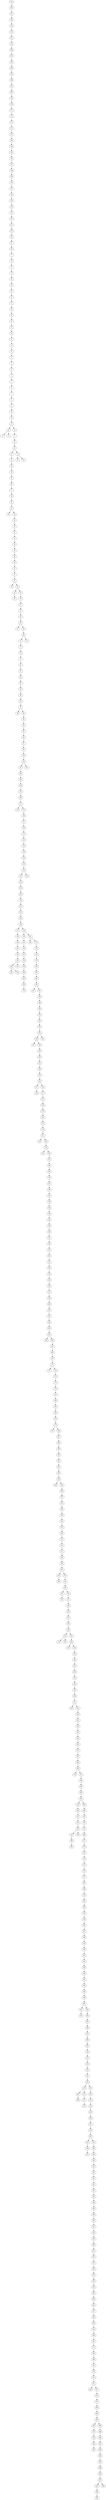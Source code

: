 digraph {
	0 [label = 0]
	1 [label = 1]
	2 [label = 2]
	3 [label = 3]
	4 [label = 4]
	5 [label = 5]
	6 [label = 6]
	7 [label = 7]
	8 [label = 8]
	9 [label = 9]
	10 [label = 10]
	11 [label = 11]
	12 [label = 12]
	13 [label = 13]
	14 [label = 14]
	15 [label = 15]
	16 [label = 16]
	17 [label = 17]
	18 [label = 18]
	19 [label = 19]
	20 [label = 20]
	21 [label = 21]
	22 [label = 22]
	23 [label = 23]
	24 [label = 24]
	25 [label = 25]
	26 [label = 26]
	27 [label = 27]
	28 [label = 28]
	29 [label = 29]
	30 [label = 30]
	31 [label = 31]
	32 [label = 32]
	33 [label = 33]
	34 [label = 34]
	35 [label = 35]
	36 [label = 36]
	37 [label = 37]
	38 [label = 38]
	39 [label = 39]
	40 [label = 40]
	41 [label = 41]
	42 [label = 42]
	43 [label = 43]
	44 [label = 44]
	45 [label = 45]
	46 [label = 46]
	47 [label = 47]
	48 [label = 48]
	49 [label = 49]
	50 [label = 50]
	51 [label = 51]
	52 [label = 52]
	53 [label = 53]
	54 [label = 54]
	55 [label = 55]
	56 [label = 56]
	57 [label = 57]
	58 [label = 58]
	59 [label = 59]
	60 [label = 60]
	61 [label = 61]
	62 [label = 62]
	63 [label = 63]
	64 [label = 64]
	65 [label = 65]
	66 [label = 66]
	67 [label = 67]
	68 [label = 68]
	69 [label = 69]
	70 [label = 70]
	71 [label = 71]
	72 [label = 72]
	73 [label = 73]
	74 [label = 74]
	75 [label = 75]
	76 [label = 76]
	77 [label = 77]
	78 [label = 78]
	79 [label = 79]
	80 [label = 80]
	81 [label = 81]
	82 [label = 82]
	83 [label = 83]
	84 [label = 84]
	85 [label = 85]
	86 [label = 86]
	87 [label = 87]
	88 [label = 88]
	89 [label = 89]
	90 [label = 90]
	91 [label = 91]
	92 [label = 92]
	93 [label = 93]
	94 [label = 94]
	95 [label = 95]
	96 [label = 96]
	97 [label = 97]
	98 [label = 98]
	99 [label = 99]
	100 [label = 100]
	101 [label = 101]
	102 [label = 102]
	103 [label = 103]
	104 [label = 104]
	105 [label = 105]
	106 [label = 106]
	107 [label = 107]
	108 [label = 108]
	109 [label = 109]
	110 [label = 110]
	111 [label = 111]
	112 [label = 112]
	113 [label = 113]
	114 [label = 114]
	115 [label = 115]
	116 [label = 116]
	117 [label = 117]
	118 [label = 118]
	119 [label = 119]
	120 [label = 120]
	121 [label = 121]
	122 [label = 122]
	123 [label = 123]
	124 [label = 124]
	125 [label = 125]
	126 [label = 126]
	127 [label = 127]
	128 [label = 128]
	129 [label = 129]
	130 [label = 130]
	131 [label = 131]
	132 [label = 132]
	133 [label = 133]
	134 [label = 134]
	135 [label = 135]
	136 [label = 136]
	137 [label = 137]
	138 [label = 138]
	139 [label = 139]
	140 [label = 140]
	141 [label = 141]
	142 [label = 142]
	143 [label = 143]
	144 [label = 144]
	145 [label = 145]
	146 [label = 146]
	147 [label = 147]
	148 [label = 148]
	149 [label = 149]
	150 [label = 150]
	151 [label = 151]
	152 [label = 152]
	153 [label = 153]
	154 [label = 154]
	155 [label = 155]
	156 [label = 156]
	157 [label = 157]
	158 [label = 158]
	159 [label = 159]
	160 [label = 160]
	161 [label = 161]
	162 [label = 162]
	163 [label = 163]
	164 [label = 164]
	165 [label = 165]
	166 [label = 166]
	167 [label = 167]
	168 [label = 168]
	169 [label = 169]
	170 [label = 170]
	171 [label = 171]
	172 [label = 172]
	173 [label = 173]
	174 [label = 174]
	175 [label = 175]
	176 [label = 176]
	177 [label = 177]
	178 [label = 178]
	179 [label = 179]
	180 [label = 180]
	181 [label = 181]
	182 [label = 182]
	183 [label = 183]
	184 [label = 184]
	185 [label = 185]
	186 [label = 186]
	187 [label = 187]
	188 [label = 188]
	189 [label = 189]
	190 [label = 190]
	191 [label = 191]
	192 [label = 192]
	193 [label = 193]
	194 [label = 194]
	195 [label = 195]
	196 [label = 196]
	197 [label = 197]
	198 [label = 198]
	199 [label = 199]
	200 [label = 200]
	201 [label = 201]
	202 [label = 202]
	203 [label = 203]
	204 [label = 204]
	205 [label = 205]
	206 [label = 206]
	207 [label = 207]
	208 [label = 208]
	209 [label = 209]
	210 [label = 210]
	211 [label = 211]
	212 [label = 212]
	213 [label = 213]
	214 [label = 214]
	215 [label = 215]
	216 [label = 216]
	217 [label = 217]
	218 [label = 218]
	219 [label = 219]
	220 [label = 220]
	221 [label = 221]
	222 [label = 222]
	223 [label = 223]
	224 [label = 224]
	225 [label = 225]
	226 [label = 226]
	227 [label = 227]
	228 [label = 228]
	229 [label = 229]
	230 [label = 230]
	231 [label = 231]
	232 [label = 232]
	233 [label = 233]
	234 [label = 234]
	235 [label = 235]
	236 [label = 236]
	237 [label = 237]
	238 [label = 238]
	239 [label = 239]
	240 [label = 240]
	241 [label = 241]
	242 [label = 242]
	243 [label = 243]
	244 [label = 244]
	245 [label = 245]
	246 [label = 246]
	247 [label = 247]
	248 [label = 248]
	249 [label = 249]
	250 [label = 250]
	251 [label = 251]
	252 [label = 252]
	253 [label = 253]
	254 [label = 254]
	255 [label = 255]
	256 [label = 256]
	257 [label = 257]
	258 [label = 258]
	259 [label = 259]
	260 [label = 260]
	261 [label = 261]
	262 [label = 262]
	263 [label = 263]
	264 [label = 264]
	265 [label = 265]
	266 [label = 266]
	267 [label = 267]
	268 [label = 268]
	269 [label = 269]
	270 [label = 270]
	271 [label = 271]
	272 [label = 272]
	273 [label = 273]
	274 [label = 274]
	275 [label = 275]
	276 [label = 276]
	277 [label = 277]
	278 [label = 278]
	279 [label = 279]
	280 [label = 280]
	281 [label = 281]
	282 [label = 282]
	283 [label = 283]
	284 [label = 284]
	285 [label = 285]
	286 [label = 286]
	287 [label = 287]
	288 [label = 288]
	289 [label = 289]
	290 [label = 290]
	291 [label = 291]
	292 [label = 292]
	293 [label = 293]
	294 [label = 294]
	295 [label = 295]
	296 [label = 296]
	297 [label = 297]
	298 [label = 298]
	299 [label = 299]
	300 [label = 300]
	301 [label = 301]
	302 [label = 302]
	303 [label = 303]
	304 [label = 304]
	305 [label = 305]
	306 [label = 306]
	307 [label = 307]
	308 [label = 308]
	309 [label = 309]
	310 [label = 310]
	311 [label = 311]
	312 [label = 312]
	313 [label = 313]
	314 [label = 314]
	315 [label = 315]
	316 [label = 316]
	317 [label = 317]
	318 [label = 318]
	319 [label = 319]
	320 [label = 320]
	321 [label = 321]
	322 [label = 322]
	323 [label = 323]
	324 [label = 324]
	325 [label = 325]
	326 [label = 326]
	327 [label = 327]
	328 [label = 328]
	329 [label = 329]
	330 [label = 330]
	331 [label = 331]
	332 [label = 332]
	333 [label = 333]
	334 [label = 334]
	335 [label = 335]
	336 [label = 336]
	337 [label = 337]
	338 [label = 338]
	339 [label = 339]
	340 [label = 340]
	341 [label = 341]
	342 [label = 342]
	343 [label = 343]
	344 [label = 344]
	345 [label = 345]
	346 [label = 346]
	347 [label = 347]
	348 [label = 348]
	349 [label = 349]
	350 [label = 350]
	351 [label = 351]
	352 [label = 352]
	353 [label = 353]
	354 [label = 354]
	355 [label = 355]
	356 [label = 356]
	357 [label = 357]
	358 [label = 358]
	359 [label = 359]
	360 [label = 360]
	361 [label = 361]
	362 [label = 362]
	363 [label = 363]
	364 [label = 364]
	365 [label = 365]
	366 [label = 366]
	367 [label = 367]
	368 [label = 368]
	369 [label = 369]
	370 [label = 370]
	371 [label = 371]
	372 [label = 372]
	373 [label = 373]
	374 [label = 374]
	375 [label = 375]
	376 [label = 376]
	377 [label = 377]
	378 [label = 378]
	379 [label = 379]
	380 [label = 380]
	381 [label = 381]
	382 [label = 382]
	383 [label = 383]
	384 [label = 384]
	385 [label = 385]
	386 [label = 386]
	387 [label = 387]
	388 [label = 388]
	389 [label = 389]
	390 [label = 390]
	391 [label = 391]
	392 [label = 392]
	393 [label = 393]
	394 [label = 394]
	395 [label = 395]
	396 [label = 396]
	397 [label = 397]
	398 [label = 398]
	399 [label = 399]
	400 [label = 400]
	401 [label = 401]
	402 [label = 402]
	403 [label = 403]
	404 [label = 404]
	405 [label = 405]
	406 [label = 406]
	407 [label = 407]
	408 [label = 408]
	409 [label = 409]
	410 [label = 410]
	411 [label = 411]
	412 [label = 412]
	413 [label = 413]
	414 [label = 414]
	415 [label = 415]
	416 [label = 416]
	417 [label = 417]
	418 [label = 418]
	419 [label = 419]
	420 [label = 420]
	421 [label = 421]
	422 [label = 422]
	423 [label = 423]
	424 [label = 424]
	425 [label = 425]
	426 [label = 426]
	427 [label = 427]
	428 [label = 428]
	429 [label = 429]
	430 [label = 430]
	431 [label = 431]
	432 [label = 432]
	433 [label = 433]
	434 [label = 434]
	435 [label = 435]
	436 [label = 436]
	437 [label = 437]
	438 [label = 438]
	439 [label = 439]
	440 [label = 440]
	441 [label = 441]
	442 [label = 442]
	443 [label = 443]
	444 [label = 444]
	445 [label = 445]
	446 [label = 446]
	447 [label = 447]
	448 [label = 448]
	449 [label = 449]
	450 [label = 450]
	451 [label = 451]
	452 [label = 452]
	453 [label = 453]
	454 [label = 454]
	455 [label = 455]
	456 [label = 456]
	457 [label = 457]
	458 [label = 458]
	459 [label = 459]
	460 [label = 460]
	461 [label = 461]
	462 [label = 462]
	463 [label = 463]
	464 [label = 464]
	465 [label = 465]
	466 [label = 466]
	467 [label = 467]
	468 [label = 468]
	469 [label = 469]
	470 [label = 470]
	471 [label = 471]
	472 [label = 472]
	473 [label = 473]
	474 [label = 474]
	475 [label = 475]
	476 [label = 476]
	477 [label = 477]
	478 [label = 478]
	479 [label = 479]
	480 [label = 480]
	481 [label = 481]
	482 [label = 482]
	483 [label = 483]
	484 [label = 484]
	485 [label = 485]
	486 [label = 486]
	487 [label = 487]
	488 [label = 488]
	489 [label = 489]
	490 [label = 490]
	491 [label = 491]
	492 [label = 492]
	493 [label = 493]
	494 [label = 494]
	495 [label = 495]
	496 [label = 496]
	497 [label = 497]
	498 [label = 498]
	499 [label = 499]
	10->11;
	10->12;
	14->10;
	14->15;
	32->34;
	32->38;
	50->58;
	50->62;
	56->65;
	62->56;
	62->63;
	66->67;
	66->68;
	87->88;
	87->96;
	111->110;
	111->113;
	144->135;
	144->145;
	143->144;
	143->147;
	142->143;
	141->142;
	146->141;
	139->146;
	137->139;
	136->137;
	136->159;
	164->170;
	163->164;
	160->163;
	156->160;
	154->156;
	152->154;
	153->152;
	155->153;
	158->155;
	159->158;
	159->165;
	165->168;
	165->175;
	182->183;
	182->187;
	198->197;
	198->204;
	211->214;
	220->211;
	220->218;
	221->222;
	221->230;
	228->225;
	228->242;
	265->266;
	265->268;
	271->272;
	271->274;
	279->281;
	279->286;
	293->288;
	293->294;
	302->304;
	305->302;
	305->325;
	307->310;
	309->307;
	309->316;
	314->318;
	314->322;
	319->314;
	319->332;
	326->327;
	326->328;
	337->339;
	337->341;
	349->350;
	349->351;
	360->361;
	355->360;
	353->355;
	353->358;
	354->353;
	357->354;
	356->357;
	359->356;
	365->359;
	365->368;
	401->397;
	400->401;
	400->403;
	405->408;
	419->405;
	419->413;
	417->415;
	413->417;
	418->419;
	418->422;
	428->431;
	429->428;
	430->429;
	430->442;
	472->465;
	472->477;
	482->481;
	476->482;
	479->476;
	480->479;
	485->480;
	485->489;
	495->492;
	493->495;
	497->493;
	497->499;
	496->497;
	498->496;
	491->498;
	494->491;
	490->494;
	487->490;
	486->487;
	488->486;
	489->488;
	483->485;
	484->483;
	475->484;
	474->475;
	477->474;
	473->472;
	478->473;
	470->478;
	466->470;
	469->466;
	471->469;
	467->471;
	468->467;
	462->468;
	463->462;
	458->463;
	457->458;
	461->457;
	464->461;
	460->464;
	459->460;
	454->459;
	455->454;
	456->455;
	453->456;
	452->453;
	451->452;
	449->451;
	448->449;
	450->448;
	447->450;
	445->447;
	446->445;
	440->446;
	438->440;
	444->438;
	443->444;
	441->443;
	437->441;
	435->437;
	433->435;
	434->433;
	436->434;
	439->436;
	442->439;
	432->430;
	427->432;
	426->427;
	424->426;
	425->424;
	423->425;
	420->423;
	422->420;
	421->418;
	416->421;
	410->416;
	411->410;
	414->411;
	402->414;
	406->402;
	412->406;
	409->412;
	407->409;
	404->407;
	403->404;
	399->400;
	398->399;
	396->398;
	395->396;
	394->395;
	393->394;
	392->393;
	391->392;
	389->391;
	390->389;
	388->390;
	387->388;
	384->387;
	386->384;
	385->386;
	383->385;
	382->383;
	379->382;
	380->379;
	381->380;
	377->381;
	378->377;
	375->378;
	374->375;
	373->374;
	376->373;
	372->376;
	369->372;
	371->369;
	370->371;
	367->370;
	366->367;
	368->366;
	363->365;
	362->363;
	364->362;
	351->364;
	348->349;
	352->348;
	347->352;
	345->347;
	346->345;
	343->346;
	344->343;
	342->344;
	340->342;
	341->340;
	338->337;
	335->338;
	334->335;
	333->334;
	336->333;
	331->336;
	330->331;
	329->330;
	328->329;
	332->326;
	320->319;
	321->320;
	323->321;
	324->323;
	317->324;
	316->317;
	312->309;
	325->312;
	306->305;
	308->306;
	311->308;
	313->311;
	315->313;
	300->315;
	303->300;
	301->303;
	299->301;
	296->299;
	295->296;
	297->295;
	298->297;
	294->298;
	290->293;
	291->290;
	292->291;
	285->292;
	289->285;
	284->289;
	287->284;
	286->287;
	278->279;
	283->278;
	282->283;
	280->282;
	277->280;
	276->277;
	275->276;
	273->275;
	274->273;
	270->271;
	269->270;
	267->269;
	268->267;
	263->265;
	264->263;
	261->264;
	262->261;
	260->262;
	258->260;
	257->258;
	259->257;
	256->259;
	254->256;
	255->254;
	251->255;
	253->251;
	252->253;
	250->252;
	247->250;
	249->247;
	244->249;
	245->244;
	246->245;
	248->246;
	239->248;
	243->239;
	238->243;
	235->238;
	233->235;
	236->233;
	240->236;
	237->240;
	242->237;
	230->228;
	219->221;
	223->219;
	226->223;
	229->226;
	234->229;
	231->234;
	217->231;
	218->217;
	210->220;
	208->210;
	205->208;
	206->205;
	202->206;
	204->202;
	203->198;
	203->201;
	193->203;
	192->193;
	194->192;
	190->194;
	186->190;
	188->186;
	187->188;
	184->182;
	185->184;
	180->185;
	178->180;
	176->178;
	174->176;
	175->174;
	138->136;
	131->138;
	133->131;
	126->133;
	128->126;
	130->128;
	129->130;
	123->129;
	122->123;
	122->125;
	119->122;
	120->119;
	118->120;
	115->118;
	114->115;
	112->114;
	116->112;
	117->116;
	104->117;
	113->104;
	106->111;
	107->106;
	108->107;
	109->108;
	100->109;
	95->100;
	103->95;
	103->101;
	102->103;
	99->102;
	97->99;
	98->97;
	90->98;
	93->90;
	94->93;
	96->94;
	89->87;
	86->89;
	83->86;
	85->83;
	84->85;
	82->84;
	81->82;
	71->81;
	79->71;
	73->79;
	74->73;
	69->74;
	69->78;
	68->69;
	64->66;
	72->64;
	61->72;
	59->61;
	63->59;
	51->50;
	47->51;
	48->47;
	46->48;
	45->46;
	49->45;
	42->49;
	43->42;
	40->43;
	44->40;
	38->44;
	33->32;
	36->33;
	37->36;
	39->37;
	30->39;
	29->30;
	28->29;
	31->28;
	21->31;
	20->21;
	20->25;
	25->23;
	25->26;
	19->20;
	17->19;
	15->17;
	16->14;
	18->16;
	6->18;
	4->6;
	7->4;
	3->7;
	2->3;
	1->2;
	0->1;
	5->0;
	9->5;
	8->9;
	13->8;
	22->13;
	24->22;
	27->24;
	35->27;
	41->35;
	52->41;
	57->52;
	55->57;
	53->55;
	54->53;
	60->54;
	70->60;
	75->70;
	76->75;
	77->76;
	80->77;
	91->80;
	92->91;
	105->92;
	121->105;
	124->121;
	127->124;
	132->127;
	134->132;
	140->134;
	151->140;
	150->151;
	149->150;
	148->149;
	157->148;
	161->157;
	162->161;
	169->162;
	166->169;
	167->166;
	172->167;
	171->172;
	173->171;
	177->173;
	179->177;
	181->179;
	189->181;
	191->189;
	196->191;
	195->196;
	200->195;
	199->200;
	207->199;
	209->207;
	213->209;
	212->213;
	215->212;
	216->215;
	224->216;
	227->224;
	232->227;
	241->232;
}
